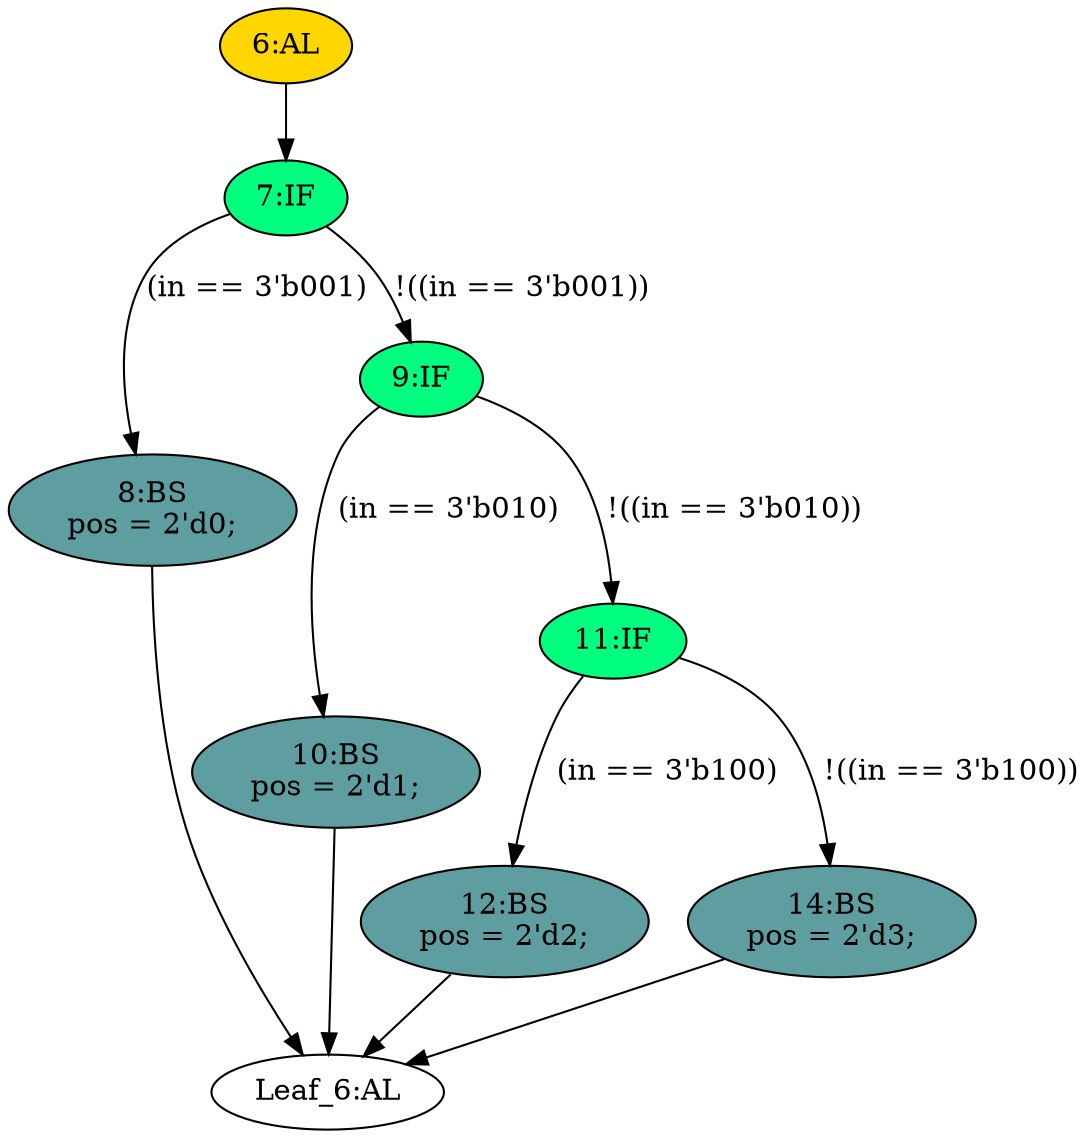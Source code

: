 strict digraph "" {
	node [label="\N"];
	"10:BS"	[ast="<pyverilog.vparser.ast.BlockingSubstitution object at 0x7f26e6099450>",
		fillcolor=cadetblue,
		label="10:BS
pos = 2'd1;",
		statements="[<pyverilog.vparser.ast.BlockingSubstitution object at 0x7f26e6099450>]",
		style=filled,
		typ=BlockingSubstitution];
	"Leaf_6:AL"	[def_var="['pos']",
		label="Leaf_6:AL"];
	"10:BS" -> "Leaf_6:AL"	[cond="[]",
		lineno=None];
	"8:BS"	[ast="<pyverilog.vparser.ast.BlockingSubstitution object at 0x7f26e60996d0>",
		fillcolor=cadetblue,
		label="8:BS
pos = 2'd0;",
		statements="[<pyverilog.vparser.ast.BlockingSubstitution object at 0x7f26e60996d0>]",
		style=filled,
		typ=BlockingSubstitution];
	"8:BS" -> "Leaf_6:AL"	[cond="[]",
		lineno=None];
	"9:IF"	[ast="<pyverilog.vparser.ast.IfStatement object at 0x7f26e6099810>",
		fillcolor=springgreen,
		label="9:IF",
		statements="[]",
		style=filled,
		typ=IfStatement];
	"9:IF" -> "10:BS"	[cond="['in']",
		label="(in == 3'b010)",
		lineno=9];
	"11:IF"	[ast="<pyverilog.vparser.ast.IfStatement object at 0x7f26e6099890>",
		fillcolor=springgreen,
		label="11:IF",
		statements="[]",
		style=filled,
		typ=IfStatement];
	"9:IF" -> "11:IF"	[cond="['in']",
		label="!((in == 3'b010))",
		lineno=9];
	"12:BS"	[ast="<pyverilog.vparser.ast.BlockingSubstitution object at 0x7f26e6099a50>",
		fillcolor=cadetblue,
		label="12:BS
pos = 2'd2;",
		statements="[<pyverilog.vparser.ast.BlockingSubstitution object at 0x7f26e6099a50>]",
		style=filled,
		typ=BlockingSubstitution];
	"12:BS" -> "Leaf_6:AL"	[cond="[]",
		lineno=None];
	"6:AL"	[ast="<pyverilog.vparser.ast.Always object at 0x7f26e6099d10>",
		clk_sens=False,
		fillcolor=gold,
		label="6:AL",
		sens="[]",
		statements="[]",
		style=filled,
		typ=Always,
		use_var="['in']"];
	"7:IF"	[ast="<pyverilog.vparser.ast.IfStatement object at 0x7f26e6099dd0>",
		fillcolor=springgreen,
		label="7:IF",
		statements="[]",
		style=filled,
		typ=IfStatement];
	"6:AL" -> "7:IF"	[cond="[]",
		lineno=None];
	"11:IF" -> "12:BS"	[cond="['in']",
		label="(in == 3'b100)",
		lineno=11];
	"14:BS"	[ast="<pyverilog.vparser.ast.BlockingSubstitution object at 0x7f26e60998d0>",
		fillcolor=cadetblue,
		label="14:BS
pos = 2'd3;",
		statements="[<pyverilog.vparser.ast.BlockingSubstitution object at 0x7f26e60998d0>]",
		style=filled,
		typ=BlockingSubstitution];
	"11:IF" -> "14:BS"	[cond="['in']",
		label="!((in == 3'b100))",
		lineno=11];
	"14:BS" -> "Leaf_6:AL"	[cond="[]",
		lineno=None];
	"7:IF" -> "8:BS"	[cond="['in']",
		label="(in == 3'b001)",
		lineno=7];
	"7:IF" -> "9:IF"	[cond="['in']",
		label="!((in == 3'b001))",
		lineno=7];
}
